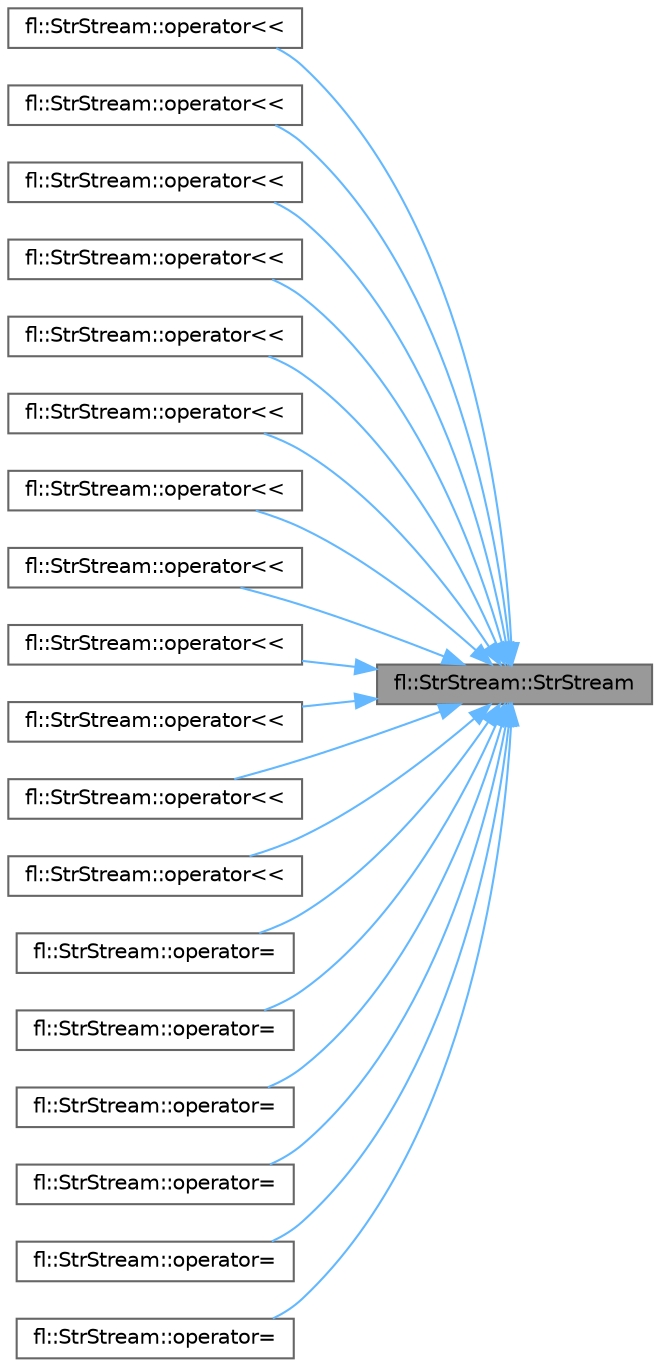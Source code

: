 digraph "fl::StrStream::StrStream"
{
 // INTERACTIVE_SVG=YES
 // LATEX_PDF_SIZE
  bgcolor="transparent";
  edge [fontname=Helvetica,fontsize=10,labelfontname=Helvetica,labelfontsize=10];
  node [fontname=Helvetica,fontsize=10,shape=box,height=0.2,width=0.4];
  rankdir="RL";
  Node1 [id="Node000001",label="fl::StrStream::StrStream",height=0.2,width=0.4,color="gray40", fillcolor="grey60", style="filled", fontcolor="black",tooltip=" "];
  Node1 -> Node2 [id="edge1_Node000001_Node000002",dir="back",color="steelblue1",style="solid",tooltip=" "];
  Node2 [id="Node000002",label="fl::StrStream::operator\<\<",height=0.2,width=0.4,color="grey40", fillcolor="white", style="filled",URL="$d4/dc6/classfl_1_1_str_stream_a06783915bfccb07c9938f8cbf57eb386.html#a06783915bfccb07c9938f8cbf57eb386",tooltip=" "];
  Node1 -> Node3 [id="edge2_Node000001_Node000003",dir="back",color="steelblue1",style="solid",tooltip=" "];
  Node3 [id="Node000003",label="fl::StrStream::operator\<\<",height=0.2,width=0.4,color="grey40", fillcolor="white", style="filled",URL="$d4/dc6/classfl_1_1_str_stream_a9aaa46966f225a08b7ba8b84a04743c5.html#a9aaa46966f225a08b7ba8b84a04743c5",tooltip=" "];
  Node1 -> Node4 [id="edge3_Node000001_Node000004",dir="back",color="steelblue1",style="solid",tooltip=" "];
  Node4 [id="Node000004",label="fl::StrStream::operator\<\<",height=0.2,width=0.4,color="grey40", fillcolor="white", style="filled",URL="$d4/dc6/classfl_1_1_str_stream_a3dd24632d238941c6480e47bb88e72ec.html#a3dd24632d238941c6480e47bb88e72ec",tooltip=" "];
  Node1 -> Node5 [id="edge4_Node000001_Node000005",dir="back",color="steelblue1",style="solid",tooltip=" "];
  Node5 [id="Node000005",label="fl::StrStream::operator\<\<",height=0.2,width=0.4,color="grey40", fillcolor="white", style="filled",URL="$d4/dc6/classfl_1_1_str_stream_a7ac1ef5805382a7e92c4e8841a971013.html#a7ac1ef5805382a7e92c4e8841a971013",tooltip=" "];
  Node1 -> Node6 [id="edge5_Node000001_Node000006",dir="back",color="steelblue1",style="solid",tooltip=" "];
  Node6 [id="Node000006",label="fl::StrStream::operator\<\<",height=0.2,width=0.4,color="grey40", fillcolor="white", style="filled",URL="$d4/dc6/classfl_1_1_str_stream_af1a655833c526e1e28ed632ddccddd61.html#af1a655833c526e1e28ed632ddccddd61",tooltip=" "];
  Node1 -> Node7 [id="edge6_Node000001_Node000007",dir="back",color="steelblue1",style="solid",tooltip=" "];
  Node7 [id="Node000007",label="fl::StrStream::operator\<\<",height=0.2,width=0.4,color="grey40", fillcolor="white", style="filled",URL="$d4/dc6/classfl_1_1_str_stream_a78b3c2bfd0a285b9c768b4d56a86a63e.html#a78b3c2bfd0a285b9c768b4d56a86a63e",tooltip=" "];
  Node1 -> Node8 [id="edge7_Node000001_Node000008",dir="back",color="steelblue1",style="solid",tooltip=" "];
  Node8 [id="Node000008",label="fl::StrStream::operator\<\<",height=0.2,width=0.4,color="grey40", fillcolor="white", style="filled",URL="$d4/dc6/classfl_1_1_str_stream_adc79a0476245765d127d30f6959942d2.html#adc79a0476245765d127d30f6959942d2",tooltip=" "];
  Node1 -> Node9 [id="edge8_Node000001_Node000009",dir="back",color="steelblue1",style="solid",tooltip=" "];
  Node9 [id="Node000009",label="fl::StrStream::operator\<\<",height=0.2,width=0.4,color="grey40", fillcolor="white", style="filled",URL="$d4/dc6/classfl_1_1_str_stream_a3b05c4f12d954f1f7bef21ef31fabb38.html#a3b05c4f12d954f1f7bef21ef31fabb38",tooltip=" "];
  Node1 -> Node10 [id="edge9_Node000001_Node000010",dir="back",color="steelblue1",style="solid",tooltip=" "];
  Node10 [id="Node000010",label="fl::StrStream::operator\<\<",height=0.2,width=0.4,color="grey40", fillcolor="white", style="filled",URL="$d4/dc6/classfl_1_1_str_stream_a3c60e2c56955fa9a2f719e18d3acac8a.html#a3c60e2c56955fa9a2f719e18d3acac8a",tooltip=" "];
  Node1 -> Node11 [id="edge10_Node000001_Node000011",dir="back",color="steelblue1",style="solid",tooltip=" "];
  Node11 [id="Node000011",label="fl::StrStream::operator\<\<",height=0.2,width=0.4,color="grey40", fillcolor="white", style="filled",URL="$d4/dc6/classfl_1_1_str_stream_af37b864510689f674915885960738f99.html#af37b864510689f674915885960738f99",tooltip=" "];
  Node1 -> Node12 [id="edge11_Node000001_Node000012",dir="back",color="steelblue1",style="solid",tooltip=" "];
  Node12 [id="Node000012",label="fl::StrStream::operator\<\<",height=0.2,width=0.4,color="grey40", fillcolor="white", style="filled",URL="$d4/dc6/classfl_1_1_str_stream_a0819fd827809253c2d3d7c54bd0d43d1.html#a0819fd827809253c2d3d7c54bd0d43d1",tooltip=" "];
  Node1 -> Node13 [id="edge12_Node000001_Node000013",dir="back",color="steelblue1",style="solid",tooltip=" "];
  Node13 [id="Node000013",label="fl::StrStream::operator\<\<",height=0.2,width=0.4,color="grey40", fillcolor="white", style="filled",URL="$d4/dc6/classfl_1_1_str_stream_abe8db8739d16f267dc1ede473d885ef0.html#abe8db8739d16f267dc1ede473d885ef0",tooltip=" "];
  Node1 -> Node14 [id="edge13_Node000001_Node000014",dir="back",color="steelblue1",style="solid",tooltip=" "];
  Node14 [id="Node000014",label="fl::StrStream::operator=",height=0.2,width=0.4,color="grey40", fillcolor="white", style="filled",URL="$d4/dc6/classfl_1_1_str_stream_aab47add68ec53e899e6bed127bb419dc.html#aab47add68ec53e899e6bed127bb419dc",tooltip=" "];
  Node1 -> Node15 [id="edge14_Node000001_Node000015",dir="back",color="steelblue1",style="solid",tooltip=" "];
  Node15 [id="Node000015",label="fl::StrStream::operator=",height=0.2,width=0.4,color="grey40", fillcolor="white", style="filled",URL="$d4/dc6/classfl_1_1_str_stream_ae590836903e2e1925aa93f35376a85c7.html#ae590836903e2e1925aa93f35376a85c7",tooltip=" "];
  Node1 -> Node16 [id="edge15_Node000001_Node000016",dir="back",color="steelblue1",style="solid",tooltip=" "];
  Node16 [id="Node000016",label="fl::StrStream::operator=",height=0.2,width=0.4,color="grey40", fillcolor="white", style="filled",URL="$d4/dc6/classfl_1_1_str_stream_a1b22e68aefc44775a9db5fe87a40d685.html#a1b22e68aefc44775a9db5fe87a40d685",tooltip=" "];
  Node1 -> Node17 [id="edge16_Node000001_Node000017",dir="back",color="steelblue1",style="solid",tooltip=" "];
  Node17 [id="Node000017",label="fl::StrStream::operator=",height=0.2,width=0.4,color="grey40", fillcolor="white", style="filled",URL="$d4/dc6/classfl_1_1_str_stream_aa0cac9b024b79e65b4cc7c656447258f.html#aa0cac9b024b79e65b4cc7c656447258f",tooltip=" "];
  Node1 -> Node18 [id="edge17_Node000001_Node000018",dir="back",color="steelblue1",style="solid",tooltip=" "];
  Node18 [id="Node000018",label="fl::StrStream::operator=",height=0.2,width=0.4,color="grey40", fillcolor="white", style="filled",URL="$d4/dc6/classfl_1_1_str_stream_af77ceb50bb638711c37771a4489f1d3c.html#af77ceb50bb638711c37771a4489f1d3c",tooltip=" "];
  Node1 -> Node19 [id="edge18_Node000001_Node000019",dir="back",color="steelblue1",style="solid",tooltip=" "];
  Node19 [id="Node000019",label="fl::StrStream::operator=",height=0.2,width=0.4,color="grey40", fillcolor="white", style="filled",URL="$d4/dc6/classfl_1_1_str_stream_ae66dbf497a32b7a1baaf2306aa07fa09.html#ae66dbf497a32b7a1baaf2306aa07fa09",tooltip=" "];
}
